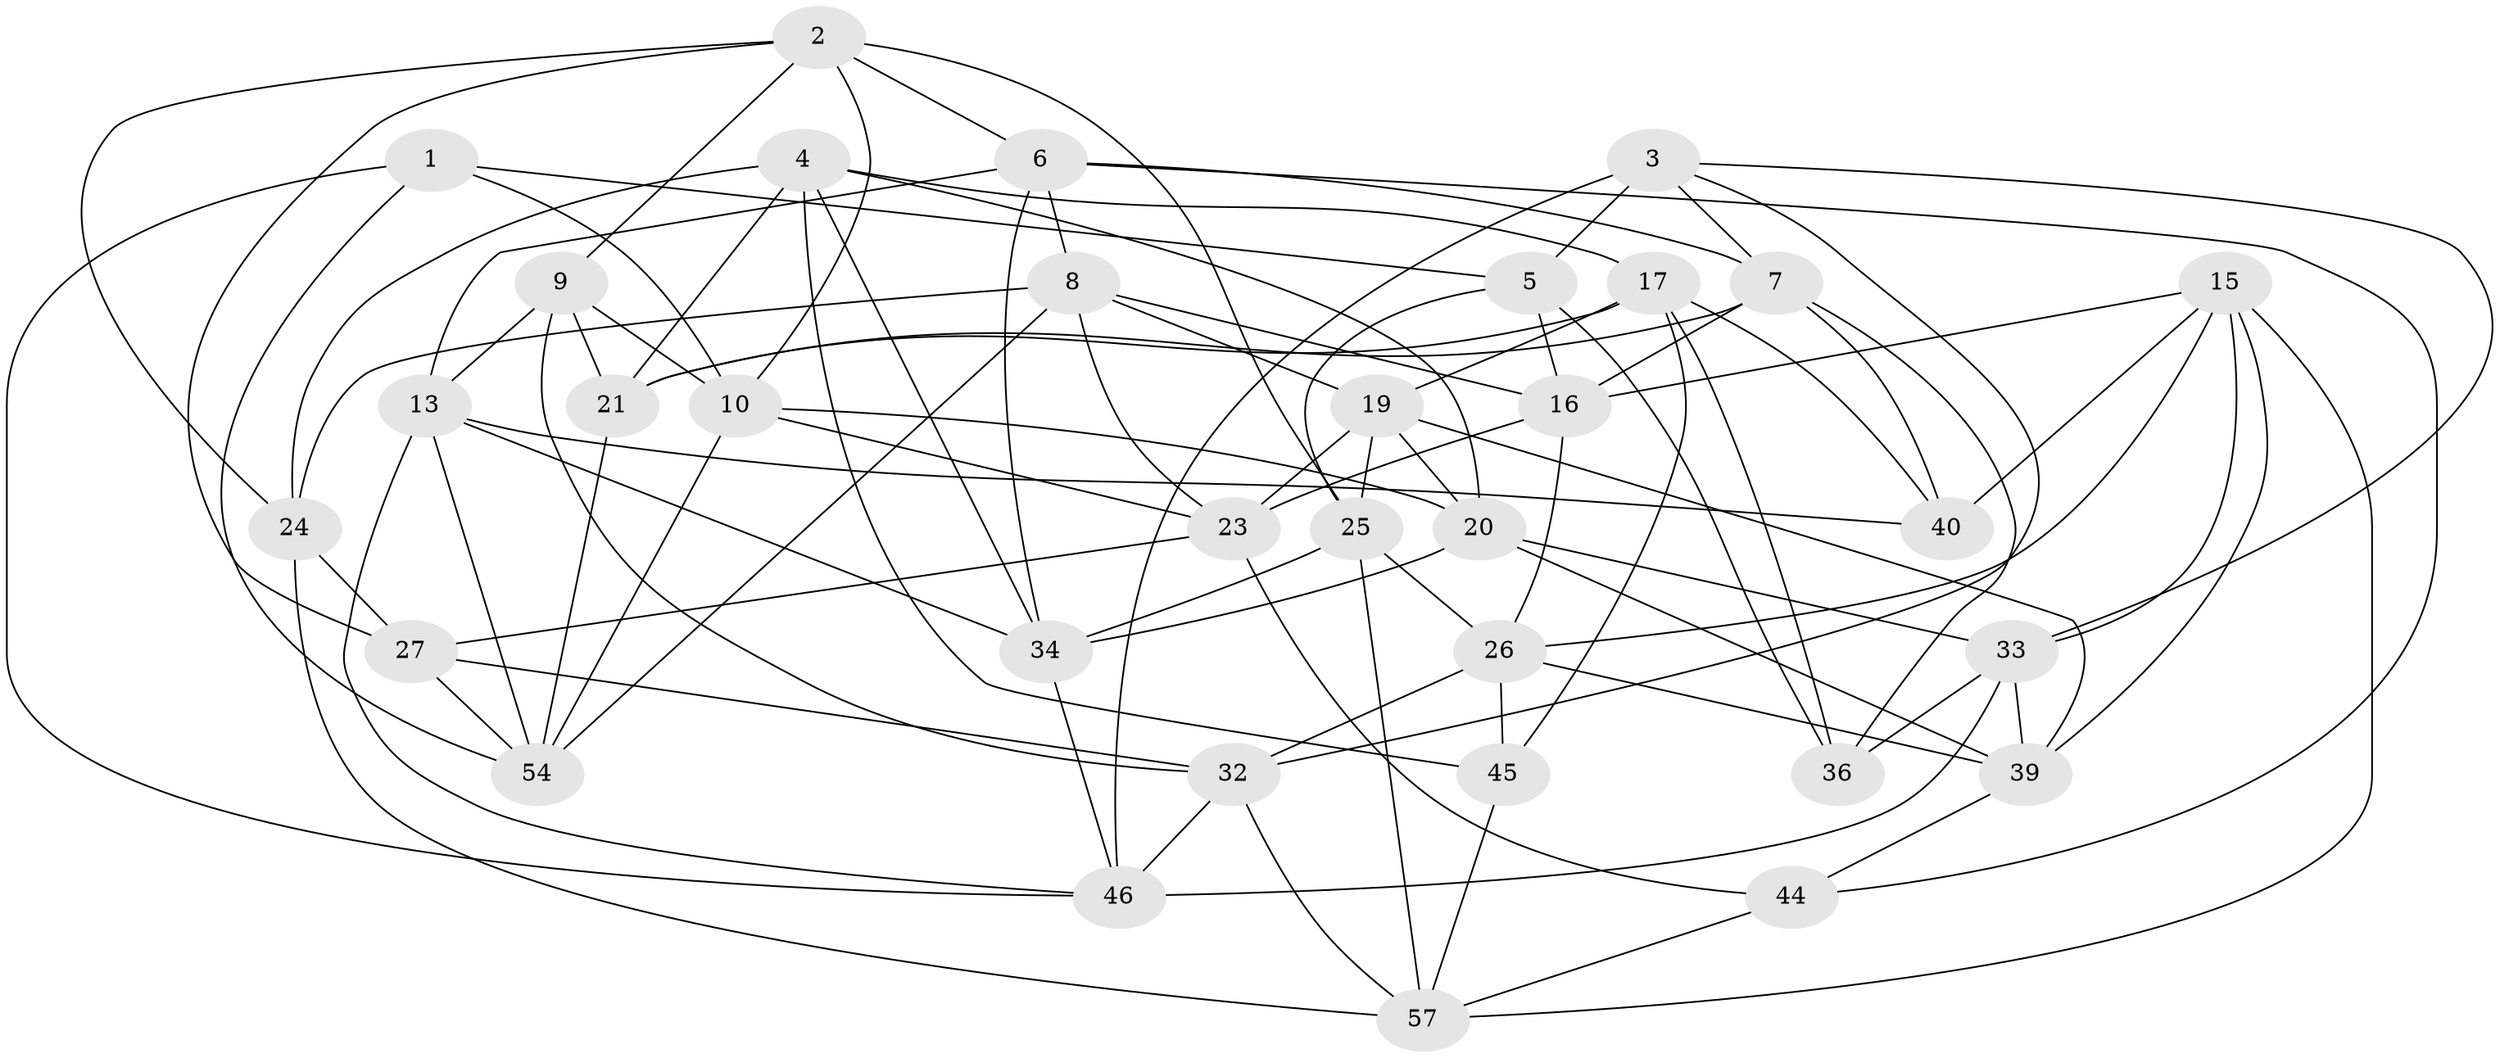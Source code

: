 // original degree distribution, {4: 1.0}
// Generated by graph-tools (version 1.1) at 2025/42/03/06/25 10:42:25]
// undirected, 33 vertices, 91 edges
graph export_dot {
graph [start="1"]
  node [color=gray90,style=filled];
  1;
  2 [super="+42"];
  3 [super="+55"];
  4 [super="+12"];
  5 [super="+11"];
  6 [super="+35"];
  7 [super="+18"];
  8 [super="+58"];
  9 [super="+56"];
  10 [super="+50"];
  13 [super="+14"];
  15 [super="+29"];
  16 [super="+22"];
  17 [super="+48"];
  19 [super="+51"];
  20 [super="+49"];
  21 [super="+53"];
  23 [super="+37"];
  24 [super="+52"];
  25 [super="+31"];
  26 [super="+28"];
  27 [super="+30"];
  32 [super="+41"];
  33 [super="+38"];
  34 [super="+43"];
  36;
  39 [super="+60"];
  40;
  44;
  45;
  46 [super="+47"];
  54 [super="+59"];
  57 [super="+61"];
  1 -- 46;
  1 -- 54;
  1 -- 10;
  1 -- 5;
  2 -- 10;
  2 -- 25;
  2 -- 27;
  2 -- 9;
  2 -- 6;
  2 -- 24;
  3 -- 32;
  3 -- 7;
  3 -- 5 [weight=2];
  3 -- 33;
  3 -- 46;
  4 -- 45;
  4 -- 21;
  4 -- 20;
  4 -- 17;
  4 -- 34;
  4 -- 24;
  5 -- 36;
  5 -- 25;
  5 -- 16;
  6 -- 34;
  6 -- 44;
  6 -- 8;
  6 -- 7;
  6 -- 13;
  7 -- 36;
  7 -- 16;
  7 -- 40;
  7 -- 21;
  8 -- 24;
  8 -- 16;
  8 -- 19;
  8 -- 54;
  8 -- 23;
  9 -- 10;
  9 -- 21 [weight=2];
  9 -- 13;
  9 -- 32;
  10 -- 23;
  10 -- 54;
  10 -- 20;
  13 -- 34;
  13 -- 40;
  13 -- 54;
  13 -- 46;
  15 -- 33;
  15 -- 39;
  15 -- 57;
  15 -- 16;
  15 -- 26;
  15 -- 40;
  16 -- 26;
  16 -- 23;
  17 -- 45;
  17 -- 40;
  17 -- 36;
  17 -- 19;
  17 -- 21;
  19 -- 23;
  19 -- 25;
  19 -- 39;
  19 -- 20;
  20 -- 39;
  20 -- 34;
  20 -- 33;
  21 -- 54;
  23 -- 44;
  23 -- 27;
  24 -- 27 [weight=2];
  24 -- 57;
  25 -- 57;
  25 -- 26;
  25 -- 34;
  26 -- 39;
  26 -- 32;
  26 -- 45;
  27 -- 54;
  27 -- 32;
  32 -- 57;
  32 -- 46;
  33 -- 36;
  33 -- 46;
  33 -- 39;
  34 -- 46;
  39 -- 44;
  44 -- 57;
  45 -- 57;
}
